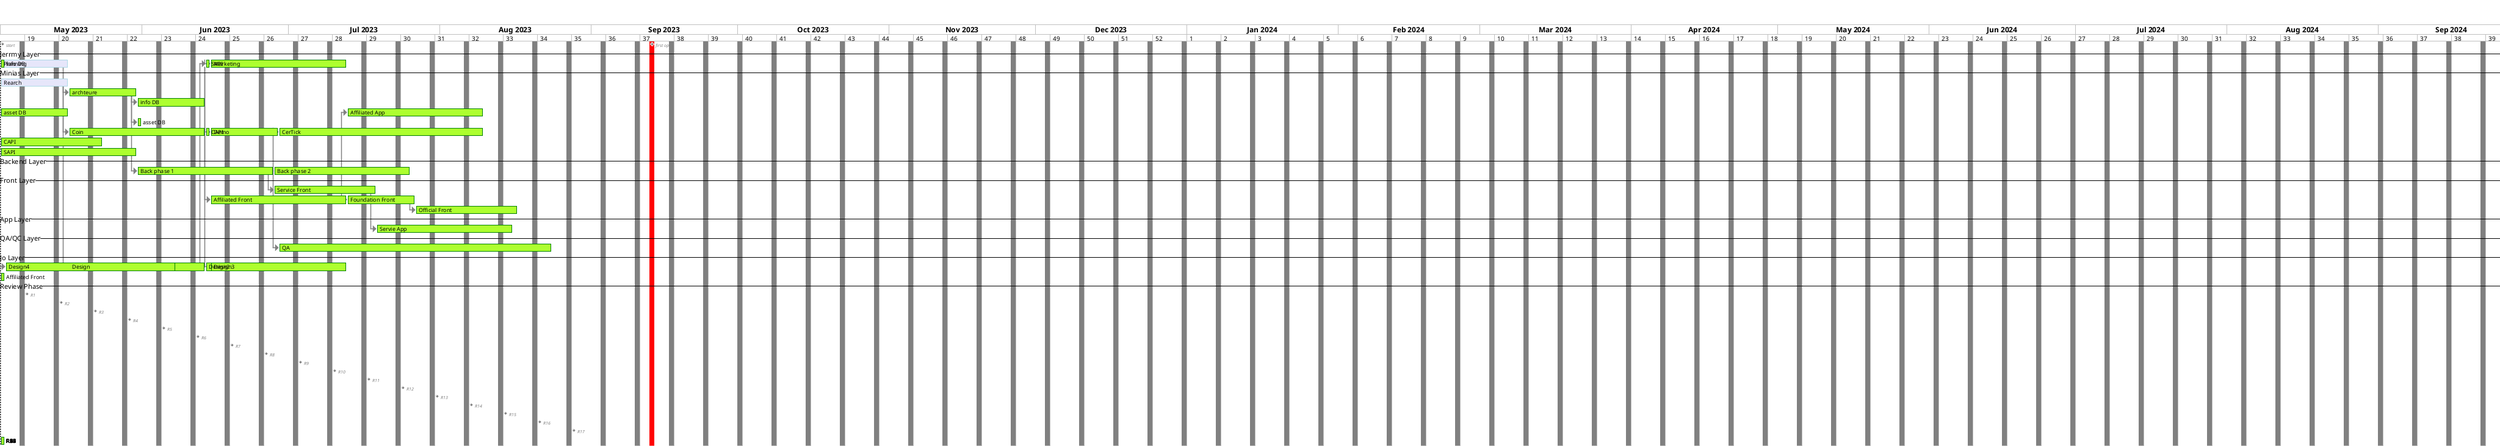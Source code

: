 @startgantt
@startgantt
<style>
ganttDiagram {
	arrow {
		LineColor grey
	}
    Separator {
        LineColor black
		Margin 0
		Padding 0        		
	}  
    task {
        BackGroundColor GreenYellow
        LineColor Green 
        FontSize 9
        unstarted {
            BackGroundColor Fuchsia 
            LineColor FireBrick
        }   
    }  
    milestone {        
        LineColor white
        BackGroundColor grey
        FontSize 7
        FontColor grey
        FontStyle italic
    } 
}
</style>

'language ko
language en
title CPESO Phase1's WBS
'타이틀 숨기기
hide footbox
'쿼터 표시
'projectscale quarterly 
'주간 표시
'printscale weekly
'줌
printscale weekly zoom 2
'토요일 휴무
'saturday are closed 
'saturday is colored in #08F
'일요일 휴무
'sunday are closed 
sunday is colored in grey
'오늘
today is colored in #AAF
'today is 30 days after start and is colored in #AAF
'강조색
'2023-01-18 to 2021-01-22 are colored in salmon 
2023-09-13 are colored in red 

Project starts 2023-05-03

[start] happens at 2023-05-03
[first open] happens at 2023-09-13
[start] displays on same row as [first open]

-- Jerrmy Layer --

'[기획] as [Planning] lasts 7 days
[Planning] lasts 2 weeks
'[Planning] is 10% completed
[Planning] is colored in Lavender/LightBlue

-- Minias Layer --

[Rearch] lasts 2 weeks
'[Rearch] is 10% completed
[Rearch] is colored in Lavender/LightBlue

'[설계] as [archteure] lasts 2 weeks
[archteure] lasts 14 days
'[archteure] is 0% completed
[Rearch]->[archteure]

[info DB] as [DB archteure1] lasts 2 weeks
'[DB archteure1] is 0% completed
[archteure]->[DB archteure1]
[info DB] displays on same row as [Planning]

[asset DB] as [DB archteure2] lasts 2 weeks
'[DB archteure2] is 0% completed
[archteure]->[asset DB]

[Coin] lasts 4 weeks
'[Coin] is 0% completed
[Rearch]->[Coin]

[CAPI] as [coinapi] lasts 3 weeks
'[CAPI] is 0% completed
[Coin]->[CAPI]
[CAPI] displays on same row as [Coin]

[Demo] lasts 2 weeks
'[Demo] is 0% completed
[CAPI]->[Demo]
[Demo] displays on same row as [Coin]

[CerTick] lasts 6 weeks
'[CerTick] is 0% completed
[Demo]->[CerTick]
[CerTick] displays on same row as [Coin]

[SAPI] as [Service API] lasts 4 weeks
'[SAPI] is 0% completed
[Coin]->[SAPI]
[SAPI] displays on same row as [Planning]

[Marketing] lasts 4 weeks
'[Marketing] is 0% completed
[SAPI]->[Marketing]
[Marketing] displays on same row as [Planning]

-- Backend Layer --

[Back phase 1] as [BO] lasts 4 weeks
'[BO] is 0% completed
[archteure]->[BO]

[Back phase 2] as [BO2] lasts 4 weeks
'[BO2] is 0% completed
[BO]->[BO2]
[BO2] displays on same row as [BO]

-- Front Layer --
[Service Front] as [React2] lasts 3 weeks
'[React2] is 0% completed
[BO]->[React2]
'[React2] displays on same row as [React]

[Affiliated Front] as [React] lasts 28 days
'[React] is 0% completed
[SAPI]->[React]

[Foundation Front] lasts 2 weeks
'[Foundation Front]  is 0% completed
[React]->[Foundation Front] 
[Foundation Front] displays on same row as [React]

[Official Front] lasts 3 weeks
'[Official Front]  is 0% completed
[Foundation Front]->[Official Front] 

-- App Layer --

[Servie App] As [Android2] lasts 4 weeks
'[Android2] is 0% completed
[React2]->[Android2]
'[Android2] displays on same row as [archteure]

[Affiliated App] AS [Android] lasts 4 weeks
'[Android] is 0% completed
[React]->[Android]
[Android] displays on same row as [DB archteure2]

-- QA/QC Layer --

[QA] lasts 8 weeks
'[QA] is 0% completed
[Demo]->[QA]

-- Jo Layer --

[Design] lasts 4 weeks
'[Design] is 0% completed
[Planning]->[Design]

[Design2] lasts 3 weeks
'[Design2] is 0% completed
[Coin]->[Design2]
[Design2] displays on same row as [Design]

[Design3] lasts 4 weeks
'[Design3] is 0% completed
[SAPI]->[Design3]
[Design3] displays on same row as [Design]

[Design4] lasts 5 weeks
'[Design4] is 0% completed
[Affiliated Front]->[Design4]
[Design4] displays on same row as [Design]


-- Review Phase --

[R1] as [Review 01] happens at 2023-05-08
[R2] as [Review 02] happens on 1 weeks after [Review 01]'s end
[R3] as [Review 03] happens on 1 weeks after [Review 02]'s end
[R4] as [Review 04] happens on 1 weeks after [Review 03]'s end
[R5] as [Review 05] happens on 1 weeks after [Review 04]'s end
[R6] as [Review 06] happens on 1 weeks after [Review 05]'s end
[R7] as [Review 07] happens on 1 weeks after [Review 06]'s end
[R8] as [Review 08] happens on 1 weeks after [Review 07]'s end
[R9] as [Review 09] happens on 1 weeks after [Review 08]'s end
[R10] as [Review 10] happens on 1 weeks after [Review 09]'s end
[R11] as [Review 11] happens on 1 weeks after [Review 10]'s end
[R12] as [Review 12] happens on 1 weeks after [Review 11]'s end
[R13] as [Review 13] happens on 1 weeks after [Review 12]'s end
[R14] as [Review 14] happens on 1 weeks after [Review 13]'s end
[R15] as [Review 15] happens on 1 weeks after [Review 14]'s end
[R16] as [Review 16] happens on 1 weeks after [Review 15]'s end
[R17] as [Review 17] happens on 1 weeks after [Review 16]'s end

[R1]  displays on same row as [R1]
[R2]  displays on same row as [R1]
[R3]  displays on same row as [R1]
[R4]  displays on same row as [R1]
[R5]  displays on same row as [R1]
[R6]  displays on same row as [R1]
[R7]  displays on same row as [R1]
[R8]  displays on same row as [R1]
[R9]  displays on same row as [R1]
[R10] displays on same row as [R1]
[R11] displays on same row as [R1]
[R12] displays on same row as [R1]
[R13] displays on same row as [R1]
[R14] displays on same row as [R1]
[R15] displays on same row as [R1]
[R16] displays on same row as [R1]
[R17] displays on same row as [R1]

'Separator just 1 days before [R1]'s start
Separator just at [R1]'s start
Separator just at [R2]'s start
Separator just at [R3]'s start
Separator just at [R4]'s start
Separator just at [R5]'s start
Separator just at [R6]'s start
Separator just at [R7]'s start
Separator just at [R8]'s start
Separator just at [R9]'s start
Separator just at [R10]'s start
Separator just at [R11]'s start
Separator just at [R12]'s start
Separator just at [R13]'s start
Separator just at [R14]'s start
Separator just at [R15]'s start
Separator just at [R16]'s start
Separator just at [R17]'s start

@endgantt
